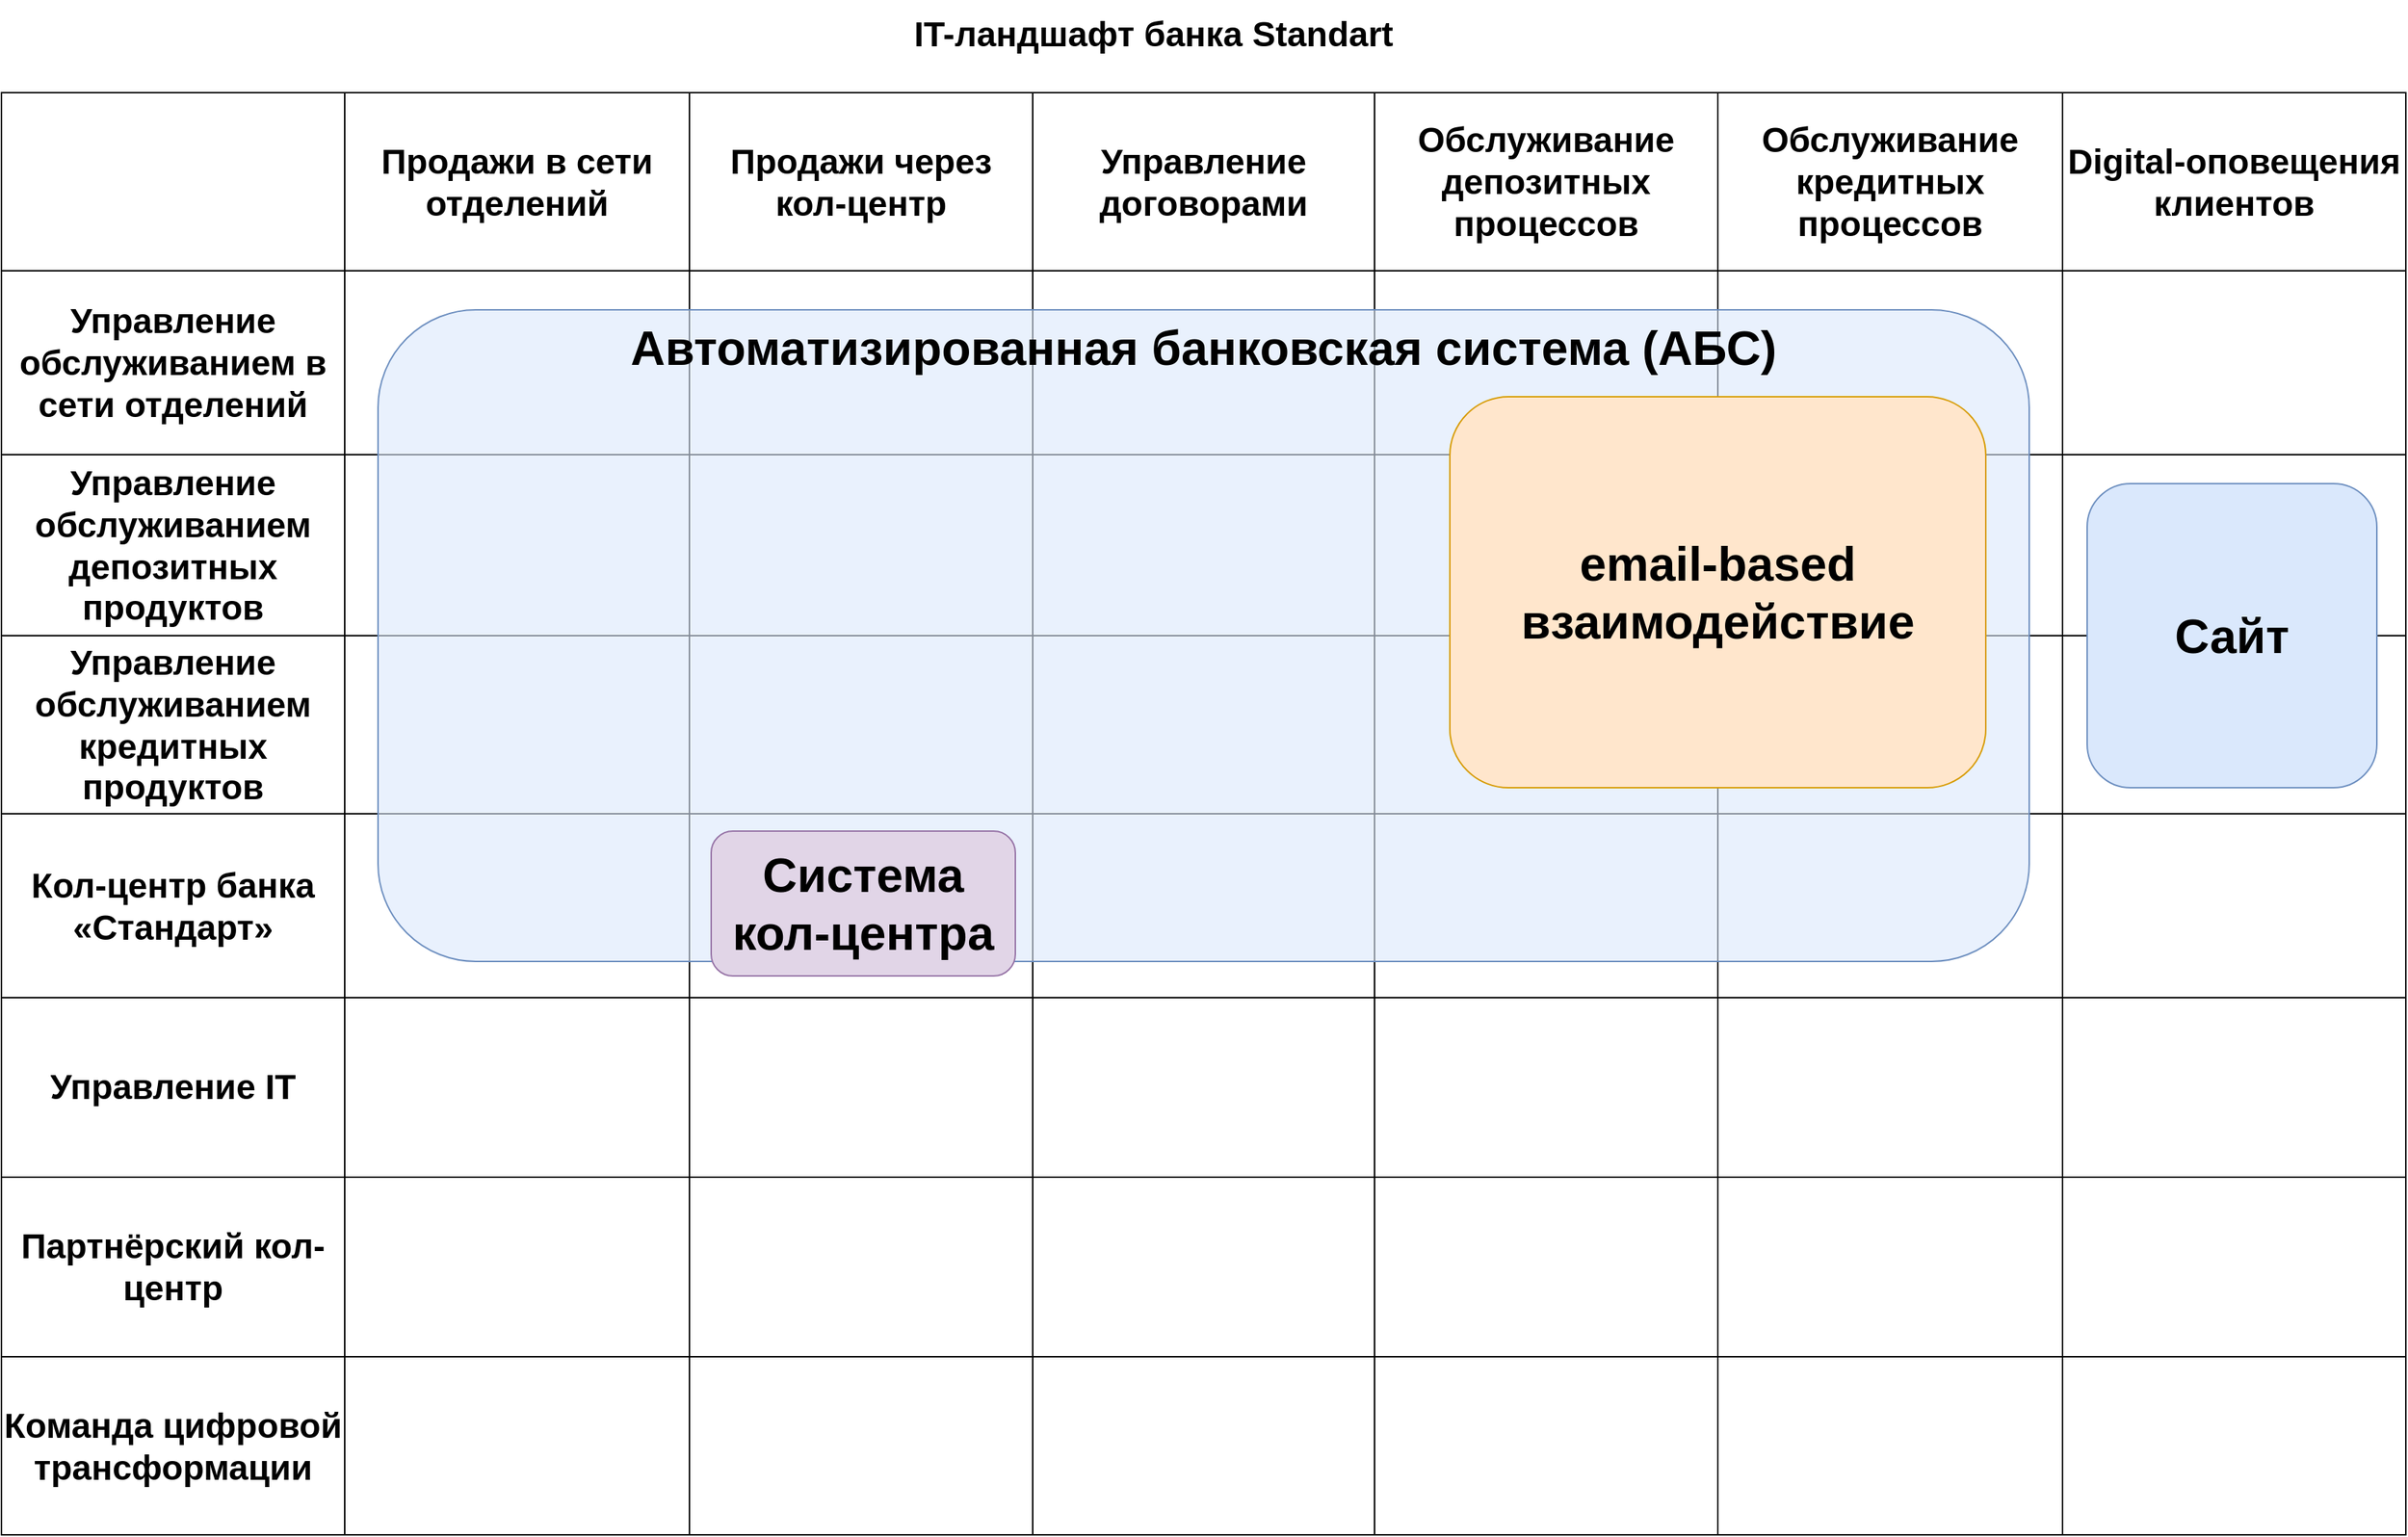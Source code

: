 <mxfile version="22.1.22" type="embed">
  <diagram name="Page-1" id="bd83a815-5ea8-2e97-e5ec-87c9f400f2fa">
    <mxGraphModel dx="878" dy="788" grid="1" gridSize="10" guides="1" tooltips="1" connect="1" arrows="1" fold="1" page="1" pageScale="1.5" pageWidth="1169" pageHeight="826" background="none" math="0" shadow="0">
      <root>
        <mxCell id="0" style=";html=1;" />
        <mxCell id="1" style=";html=1;" parent="0" />
        <mxCell id="1516e18e63f93b96-3" value="IT-ландшафт банка Standart" style="text;strokeColor=none;fillColor=none;html=1;fontSize=24;fontStyle=1;verticalAlign=middle;align=center;rounded=0;shadow=1;" parent="1" vertex="1">
          <mxGeometry x="650" y="10" width="390" height="40" as="geometry" />
        </mxCell>
        <mxCell id="dqxuyDivvNYWQ5ZtCa04-163" value="" style="shape=table;startSize=0;container=1;collapsible=0;childLayout=tableLayout;" parent="1" vertex="1">
          <mxGeometry x="50" y="70" width="1660" height="996" as="geometry" />
        </mxCell>
        <mxCell id="dqxuyDivvNYWQ5ZtCa04-164" value="" style="shape=tableRow;horizontal=0;startSize=0;swimlaneHead=0;swimlaneBody=0;strokeColor=inherit;top=0;left=0;bottom=0;right=0;collapsible=0;dropTarget=0;fillColor=none;points=[[0,0.5],[1,0.5]];portConstraint=eastwest;" parent="dqxuyDivvNYWQ5ZtCa04-163" vertex="1">
          <mxGeometry width="1660" height="123" as="geometry" />
        </mxCell>
        <mxCell id="dqxuyDivvNYWQ5ZtCa04-165" value="" style="shape=partialRectangle;html=1;whiteSpace=wrap;connectable=0;strokeColor=inherit;overflow=hidden;fillColor=none;top=0;left=0;bottom=0;right=0;pointerEvents=1;" parent="dqxuyDivvNYWQ5ZtCa04-164" vertex="1">
          <mxGeometry width="237" height="123" as="geometry">
            <mxRectangle width="237" height="123" as="alternateBounds" />
          </mxGeometry>
        </mxCell>
        <mxCell id="dqxuyDivvNYWQ5ZtCa04-166" value="&lt;span style=&quot;font-size: 24px;&quot;&gt;&lt;b&gt;Продажи в сети отделений&lt;/b&gt;&lt;/span&gt;" style="shape=partialRectangle;html=1;whiteSpace=wrap;connectable=0;strokeColor=inherit;overflow=hidden;fillColor=none;top=0;left=0;bottom=0;right=0;pointerEvents=1;" parent="dqxuyDivvNYWQ5ZtCa04-164" vertex="1">
          <mxGeometry x="237" width="238" height="123" as="geometry">
            <mxRectangle width="238" height="123" as="alternateBounds" />
          </mxGeometry>
        </mxCell>
        <mxCell id="dqxuyDivvNYWQ5ZtCa04-167" value="&lt;span style=&quot;font-size: 24px;&quot;&gt;&lt;b&gt;Продажи через кол-центр&lt;/b&gt;&lt;/span&gt;" style="shape=partialRectangle;html=1;whiteSpace=wrap;connectable=0;strokeColor=inherit;overflow=hidden;fillColor=none;top=0;left=0;bottom=0;right=0;pointerEvents=1;" parent="dqxuyDivvNYWQ5ZtCa04-164" vertex="1">
          <mxGeometry x="475" width="237" height="123" as="geometry">
            <mxRectangle width="237" height="123" as="alternateBounds" />
          </mxGeometry>
        </mxCell>
        <mxCell id="dqxuyDivvNYWQ5ZtCa04-168" value="&lt;b style=&quot;font-size: 24px;&quot;&gt;Управление договорами&lt;/b&gt;" style="shape=partialRectangle;html=1;whiteSpace=wrap;connectable=0;strokeColor=inherit;overflow=hidden;fillColor=none;top=0;left=0;bottom=0;right=0;pointerEvents=1;" parent="dqxuyDivvNYWQ5ZtCa04-164" vertex="1">
          <mxGeometry x="712" width="236" height="123" as="geometry">
            <mxRectangle width="236" height="123" as="alternateBounds" />
          </mxGeometry>
        </mxCell>
        <mxCell id="dqxuyDivvNYWQ5ZtCa04-169" value="&lt;span style=&quot;font-size: 24px;&quot;&gt;&lt;b&gt;Обслуживание депозитных процессов&lt;/b&gt;&lt;/span&gt;" style="shape=partialRectangle;html=1;whiteSpace=wrap;connectable=0;strokeColor=inherit;overflow=hidden;fillColor=none;top=0;left=0;bottom=0;right=0;pointerEvents=1;" parent="dqxuyDivvNYWQ5ZtCa04-164" vertex="1">
          <mxGeometry x="948" width="237" height="123" as="geometry">
            <mxRectangle width="237" height="123" as="alternateBounds" />
          </mxGeometry>
        </mxCell>
        <mxCell id="dqxuyDivvNYWQ5ZtCa04-170" value="&lt;span style=&quot;font-size: 24px;&quot;&gt;&lt;b&gt;Обслуживание кредитных процессов&lt;/b&gt;&lt;/span&gt;" style="shape=partialRectangle;html=1;whiteSpace=wrap;connectable=0;strokeColor=inherit;overflow=hidden;fillColor=none;top=0;left=0;bottom=0;right=0;pointerEvents=1;" parent="dqxuyDivvNYWQ5ZtCa04-164" vertex="1">
          <mxGeometry x="1185" width="238" height="123" as="geometry">
            <mxRectangle width="238" height="123" as="alternateBounds" />
          </mxGeometry>
        </mxCell>
        <mxCell id="dqxuyDivvNYWQ5ZtCa04-171" value="&lt;b style=&quot;font-size: 24px;&quot;&gt;Digital-оповещения клиентов&lt;/b&gt;&lt;span style=&quot;font-size: 24px;&quot;&gt;&lt;b&gt;&lt;/b&gt;&lt;/span&gt;" style="shape=partialRectangle;html=1;whiteSpace=wrap;connectable=0;strokeColor=inherit;overflow=hidden;fillColor=none;top=0;left=0;bottom=0;right=0;pointerEvents=1;" parent="dqxuyDivvNYWQ5ZtCa04-164" vertex="1">
          <mxGeometry x="1423" width="237" height="123" as="geometry">
            <mxRectangle width="237" height="123" as="alternateBounds" />
          </mxGeometry>
        </mxCell>
        <mxCell id="dqxuyDivvNYWQ5ZtCa04-172" value="" style="shape=tableRow;horizontal=0;startSize=0;swimlaneHead=0;swimlaneBody=0;strokeColor=inherit;top=0;left=0;bottom=0;right=0;collapsible=0;dropTarget=0;fillColor=none;points=[[0,0.5],[1,0.5]];portConstraint=eastwest;" parent="dqxuyDivvNYWQ5ZtCa04-163" vertex="1">
          <mxGeometry y="123" width="1660" height="127" as="geometry" />
        </mxCell>
        <mxCell id="dqxuyDivvNYWQ5ZtCa04-173" value="&lt;span style=&quot;font-size: 24px; font-weight: 700;&quot;&gt;Управление обслуживанием в сети отделений&lt;/span&gt;" style="shape=partialRectangle;html=1;whiteSpace=wrap;connectable=0;strokeColor=inherit;overflow=hidden;fillColor=none;top=0;left=0;bottom=0;right=0;pointerEvents=1;" parent="dqxuyDivvNYWQ5ZtCa04-172" vertex="1">
          <mxGeometry width="237" height="127" as="geometry">
            <mxRectangle width="237" height="127" as="alternateBounds" />
          </mxGeometry>
        </mxCell>
        <mxCell id="dqxuyDivvNYWQ5ZtCa04-174" value="" style="shape=partialRectangle;html=1;whiteSpace=wrap;connectable=0;strokeColor=inherit;overflow=hidden;fillColor=none;top=0;left=0;bottom=0;right=0;pointerEvents=1;" parent="dqxuyDivvNYWQ5ZtCa04-172" vertex="1">
          <mxGeometry x="237" width="238" height="127" as="geometry">
            <mxRectangle width="238" height="127" as="alternateBounds" />
          </mxGeometry>
        </mxCell>
        <mxCell id="dqxuyDivvNYWQ5ZtCa04-175" value="" style="shape=partialRectangle;html=1;whiteSpace=wrap;connectable=0;strokeColor=inherit;overflow=hidden;fillColor=none;top=0;left=0;bottom=0;right=0;pointerEvents=1;" parent="dqxuyDivvNYWQ5ZtCa04-172" vertex="1">
          <mxGeometry x="475" width="237" height="127" as="geometry">
            <mxRectangle width="237" height="127" as="alternateBounds" />
          </mxGeometry>
        </mxCell>
        <mxCell id="dqxuyDivvNYWQ5ZtCa04-176" value="" style="shape=partialRectangle;html=1;whiteSpace=wrap;connectable=0;strokeColor=inherit;overflow=hidden;fillColor=none;top=0;left=0;bottom=0;right=0;pointerEvents=1;" parent="dqxuyDivvNYWQ5ZtCa04-172" vertex="1">
          <mxGeometry x="712" width="236" height="127" as="geometry">
            <mxRectangle width="236" height="127" as="alternateBounds" />
          </mxGeometry>
        </mxCell>
        <mxCell id="dqxuyDivvNYWQ5ZtCa04-177" value="" style="shape=partialRectangle;html=1;whiteSpace=wrap;connectable=0;strokeColor=inherit;overflow=hidden;fillColor=none;top=0;left=0;bottom=0;right=0;pointerEvents=1;" parent="dqxuyDivvNYWQ5ZtCa04-172" vertex="1">
          <mxGeometry x="948" width="237" height="127" as="geometry">
            <mxRectangle width="237" height="127" as="alternateBounds" />
          </mxGeometry>
        </mxCell>
        <mxCell id="dqxuyDivvNYWQ5ZtCa04-178" value="" style="shape=partialRectangle;html=1;whiteSpace=wrap;connectable=0;strokeColor=inherit;overflow=hidden;fillColor=none;top=0;left=0;bottom=0;right=0;pointerEvents=1;" parent="dqxuyDivvNYWQ5ZtCa04-172" vertex="1">
          <mxGeometry x="1185" width="238" height="127" as="geometry">
            <mxRectangle width="238" height="127" as="alternateBounds" />
          </mxGeometry>
        </mxCell>
        <mxCell id="dqxuyDivvNYWQ5ZtCa04-179" value="" style="shape=partialRectangle;html=1;whiteSpace=wrap;connectable=0;strokeColor=inherit;overflow=hidden;fillColor=none;top=0;left=0;bottom=0;right=0;pointerEvents=1;" parent="dqxuyDivvNYWQ5ZtCa04-172" vertex="1">
          <mxGeometry x="1423" width="237" height="127" as="geometry">
            <mxRectangle width="237" height="127" as="alternateBounds" />
          </mxGeometry>
        </mxCell>
        <mxCell id="dqxuyDivvNYWQ5ZtCa04-180" value="" style="shape=tableRow;horizontal=0;startSize=0;swimlaneHead=0;swimlaneBody=0;strokeColor=inherit;top=0;left=0;bottom=0;right=0;collapsible=0;dropTarget=0;fillColor=none;points=[[0,0.5],[1,0.5]];portConstraint=eastwest;" parent="dqxuyDivvNYWQ5ZtCa04-163" vertex="1">
          <mxGeometry y="250" width="1660" height="125" as="geometry" />
        </mxCell>
        <mxCell id="dqxuyDivvNYWQ5ZtCa04-181" value="&lt;b style=&quot;font-size: 24px;&quot;&gt;Управление обслуживанием депозитных продуктов&lt;/b&gt;" style="shape=partialRectangle;html=1;whiteSpace=wrap;connectable=0;strokeColor=inherit;overflow=hidden;fillColor=none;top=0;left=0;bottom=0;right=0;pointerEvents=1;" parent="dqxuyDivvNYWQ5ZtCa04-180" vertex="1">
          <mxGeometry width="237" height="125" as="geometry">
            <mxRectangle width="237" height="125" as="alternateBounds" />
          </mxGeometry>
        </mxCell>
        <mxCell id="dqxuyDivvNYWQ5ZtCa04-182" value="" style="shape=partialRectangle;html=1;whiteSpace=wrap;connectable=0;strokeColor=inherit;overflow=hidden;fillColor=none;top=0;left=0;bottom=0;right=0;pointerEvents=1;" parent="dqxuyDivvNYWQ5ZtCa04-180" vertex="1">
          <mxGeometry x="237" width="238" height="125" as="geometry">
            <mxRectangle width="238" height="125" as="alternateBounds" />
          </mxGeometry>
        </mxCell>
        <mxCell id="dqxuyDivvNYWQ5ZtCa04-183" value="" style="shape=partialRectangle;html=1;whiteSpace=wrap;connectable=0;strokeColor=inherit;overflow=hidden;fillColor=none;top=0;left=0;bottom=0;right=0;pointerEvents=1;" parent="dqxuyDivvNYWQ5ZtCa04-180" vertex="1">
          <mxGeometry x="475" width="237" height="125" as="geometry">
            <mxRectangle width="237" height="125" as="alternateBounds" />
          </mxGeometry>
        </mxCell>
        <mxCell id="dqxuyDivvNYWQ5ZtCa04-184" value="" style="shape=partialRectangle;html=1;whiteSpace=wrap;connectable=0;strokeColor=inherit;overflow=hidden;fillColor=none;top=0;left=0;bottom=0;right=0;pointerEvents=1;" parent="dqxuyDivvNYWQ5ZtCa04-180" vertex="1">
          <mxGeometry x="712" width="236" height="125" as="geometry">
            <mxRectangle width="236" height="125" as="alternateBounds" />
          </mxGeometry>
        </mxCell>
        <mxCell id="dqxuyDivvNYWQ5ZtCa04-185" value="" style="shape=partialRectangle;html=1;whiteSpace=wrap;connectable=0;strokeColor=inherit;overflow=hidden;fillColor=none;top=0;left=0;bottom=0;right=0;pointerEvents=1;" parent="dqxuyDivvNYWQ5ZtCa04-180" vertex="1">
          <mxGeometry x="948" width="237" height="125" as="geometry">
            <mxRectangle width="237" height="125" as="alternateBounds" />
          </mxGeometry>
        </mxCell>
        <mxCell id="dqxuyDivvNYWQ5ZtCa04-186" value="" style="shape=partialRectangle;html=1;whiteSpace=wrap;connectable=0;strokeColor=inherit;overflow=hidden;fillColor=none;top=0;left=0;bottom=0;right=0;pointerEvents=1;" parent="dqxuyDivvNYWQ5ZtCa04-180" vertex="1">
          <mxGeometry x="1185" width="238" height="125" as="geometry">
            <mxRectangle width="238" height="125" as="alternateBounds" />
          </mxGeometry>
        </mxCell>
        <mxCell id="dqxuyDivvNYWQ5ZtCa04-187" value="" style="shape=partialRectangle;html=1;whiteSpace=wrap;connectable=0;strokeColor=inherit;overflow=hidden;fillColor=none;top=0;left=0;bottom=0;right=0;pointerEvents=1;" parent="dqxuyDivvNYWQ5ZtCa04-180" vertex="1">
          <mxGeometry x="1423" width="237" height="125" as="geometry">
            <mxRectangle width="237" height="125" as="alternateBounds" />
          </mxGeometry>
        </mxCell>
        <mxCell id="dqxuyDivvNYWQ5ZtCa04-188" value="" style="shape=tableRow;horizontal=0;startSize=0;swimlaneHead=0;swimlaneBody=0;strokeColor=inherit;top=0;left=0;bottom=0;right=0;collapsible=0;dropTarget=0;fillColor=none;points=[[0,0.5],[1,0.5]];portConstraint=eastwest;" parent="dqxuyDivvNYWQ5ZtCa04-163" vertex="1">
          <mxGeometry y="375" width="1660" height="123" as="geometry" />
        </mxCell>
        <mxCell id="dqxuyDivvNYWQ5ZtCa04-189" value="&lt;b style=&quot;color: light-dark(rgb(0, 0, 0), rgb(255, 255, 255)); background-color: transparent; font-size: 24px;&quot;&gt;Управление обслуживанием кредитных продуктов&lt;/b&gt;&lt;b style=&quot;font-size: 24px;&quot;&gt;&lt;/b&gt;" style="shape=partialRectangle;html=1;whiteSpace=wrap;connectable=0;strokeColor=inherit;overflow=hidden;fillColor=none;top=0;left=0;bottom=0;right=0;pointerEvents=1;" parent="dqxuyDivvNYWQ5ZtCa04-188" vertex="1">
          <mxGeometry width="237" height="123" as="geometry">
            <mxRectangle width="237" height="123" as="alternateBounds" />
          </mxGeometry>
        </mxCell>
        <mxCell id="dqxuyDivvNYWQ5ZtCa04-190" value="" style="shape=partialRectangle;html=1;whiteSpace=wrap;connectable=0;strokeColor=inherit;overflow=hidden;fillColor=none;top=0;left=0;bottom=0;right=0;pointerEvents=1;" parent="dqxuyDivvNYWQ5ZtCa04-188" vertex="1">
          <mxGeometry x="237" width="238" height="123" as="geometry">
            <mxRectangle width="238" height="123" as="alternateBounds" />
          </mxGeometry>
        </mxCell>
        <mxCell id="dqxuyDivvNYWQ5ZtCa04-191" value="" style="shape=partialRectangle;html=1;whiteSpace=wrap;connectable=0;strokeColor=inherit;overflow=hidden;fillColor=none;top=0;left=0;bottom=0;right=0;pointerEvents=1;" parent="dqxuyDivvNYWQ5ZtCa04-188" vertex="1">
          <mxGeometry x="475" width="237" height="123" as="geometry">
            <mxRectangle width="237" height="123" as="alternateBounds" />
          </mxGeometry>
        </mxCell>
        <mxCell id="dqxuyDivvNYWQ5ZtCa04-192" value="" style="shape=partialRectangle;html=1;whiteSpace=wrap;connectable=0;strokeColor=inherit;overflow=hidden;fillColor=none;top=0;left=0;bottom=0;right=0;pointerEvents=1;" parent="dqxuyDivvNYWQ5ZtCa04-188" vertex="1">
          <mxGeometry x="712" width="236" height="123" as="geometry">
            <mxRectangle width="236" height="123" as="alternateBounds" />
          </mxGeometry>
        </mxCell>
        <mxCell id="dqxuyDivvNYWQ5ZtCa04-193" value="" style="shape=partialRectangle;html=1;whiteSpace=wrap;connectable=0;strokeColor=inherit;overflow=hidden;fillColor=none;top=0;left=0;bottom=0;right=0;pointerEvents=1;" parent="dqxuyDivvNYWQ5ZtCa04-188" vertex="1">
          <mxGeometry x="948" width="237" height="123" as="geometry">
            <mxRectangle width="237" height="123" as="alternateBounds" />
          </mxGeometry>
        </mxCell>
        <mxCell id="dqxuyDivvNYWQ5ZtCa04-194" value="" style="shape=partialRectangle;html=1;whiteSpace=wrap;connectable=0;strokeColor=inherit;overflow=hidden;fillColor=none;top=0;left=0;bottom=0;right=0;pointerEvents=1;" parent="dqxuyDivvNYWQ5ZtCa04-188" vertex="1">
          <mxGeometry x="1185" width="238" height="123" as="geometry">
            <mxRectangle width="238" height="123" as="alternateBounds" />
          </mxGeometry>
        </mxCell>
        <mxCell id="dqxuyDivvNYWQ5ZtCa04-195" value="" style="shape=partialRectangle;html=1;whiteSpace=wrap;connectable=0;strokeColor=inherit;overflow=hidden;fillColor=none;top=0;left=0;bottom=0;right=0;pointerEvents=1;" parent="dqxuyDivvNYWQ5ZtCa04-188" vertex="1">
          <mxGeometry x="1423" width="237" height="123" as="geometry">
            <mxRectangle width="237" height="123" as="alternateBounds" />
          </mxGeometry>
        </mxCell>
        <mxCell id="dqxuyDivvNYWQ5ZtCa04-204" value="" style="shape=tableRow;horizontal=0;startSize=0;swimlaneHead=0;swimlaneBody=0;strokeColor=inherit;top=0;left=0;bottom=0;right=0;collapsible=0;dropTarget=0;fillColor=none;points=[[0,0.5],[1,0.5]];portConstraint=eastwest;" parent="dqxuyDivvNYWQ5ZtCa04-163" vertex="1">
          <mxGeometry y="498" width="1660" height="127" as="geometry" />
        </mxCell>
        <mxCell id="dqxuyDivvNYWQ5ZtCa04-205" value="&lt;div&gt;&lt;b style=&quot;background-color: transparent; color: light-dark(rgb(0, 0, 0), rgb(255, 255, 255)); font-size: 24px;&quot;&gt;Кол-центр банка «Стандарт»&lt;/b&gt;&lt;/div&gt;" style="shape=partialRectangle;html=1;whiteSpace=wrap;connectable=0;strokeColor=inherit;overflow=hidden;fillColor=none;top=0;left=0;bottom=0;right=0;pointerEvents=1;" parent="dqxuyDivvNYWQ5ZtCa04-204" vertex="1">
          <mxGeometry width="237" height="127" as="geometry">
            <mxRectangle width="237" height="127" as="alternateBounds" />
          </mxGeometry>
        </mxCell>
        <mxCell id="dqxuyDivvNYWQ5ZtCa04-206" value="" style="shape=partialRectangle;html=1;whiteSpace=wrap;connectable=0;strokeColor=inherit;overflow=hidden;fillColor=none;top=0;left=0;bottom=0;right=0;pointerEvents=1;" parent="dqxuyDivvNYWQ5ZtCa04-204" vertex="1">
          <mxGeometry x="237" width="238" height="127" as="geometry">
            <mxRectangle width="238" height="127" as="alternateBounds" />
          </mxGeometry>
        </mxCell>
        <mxCell id="dqxuyDivvNYWQ5ZtCa04-207" value="" style="shape=partialRectangle;html=1;whiteSpace=wrap;connectable=0;strokeColor=inherit;overflow=hidden;fillColor=none;top=0;left=0;bottom=0;right=0;pointerEvents=1;" parent="dqxuyDivvNYWQ5ZtCa04-204" vertex="1">
          <mxGeometry x="475" width="237" height="127" as="geometry">
            <mxRectangle width="237" height="127" as="alternateBounds" />
          </mxGeometry>
        </mxCell>
        <mxCell id="dqxuyDivvNYWQ5ZtCa04-208" value="" style="shape=partialRectangle;html=1;whiteSpace=wrap;connectable=0;strokeColor=inherit;overflow=hidden;fillColor=none;top=0;left=0;bottom=0;right=0;pointerEvents=1;" parent="dqxuyDivvNYWQ5ZtCa04-204" vertex="1">
          <mxGeometry x="712" width="236" height="127" as="geometry">
            <mxRectangle width="236" height="127" as="alternateBounds" />
          </mxGeometry>
        </mxCell>
        <mxCell id="dqxuyDivvNYWQ5ZtCa04-209" value="" style="shape=partialRectangle;html=1;whiteSpace=wrap;connectable=0;strokeColor=inherit;overflow=hidden;fillColor=none;top=0;left=0;bottom=0;right=0;pointerEvents=1;" parent="dqxuyDivvNYWQ5ZtCa04-204" vertex="1">
          <mxGeometry x="948" width="237" height="127" as="geometry">
            <mxRectangle width="237" height="127" as="alternateBounds" />
          </mxGeometry>
        </mxCell>
        <mxCell id="dqxuyDivvNYWQ5ZtCa04-210" value="" style="shape=partialRectangle;html=1;whiteSpace=wrap;connectable=0;strokeColor=inherit;overflow=hidden;fillColor=none;top=0;left=0;bottom=0;right=0;pointerEvents=1;" parent="dqxuyDivvNYWQ5ZtCa04-204" vertex="1">
          <mxGeometry x="1185" width="238" height="127" as="geometry">
            <mxRectangle width="238" height="127" as="alternateBounds" />
          </mxGeometry>
        </mxCell>
        <mxCell id="dqxuyDivvNYWQ5ZtCa04-211" value="" style="shape=partialRectangle;html=1;whiteSpace=wrap;connectable=0;strokeColor=inherit;overflow=hidden;fillColor=none;top=0;left=0;bottom=0;right=0;pointerEvents=1;" parent="dqxuyDivvNYWQ5ZtCa04-204" vertex="1">
          <mxGeometry x="1423" width="237" height="127" as="geometry">
            <mxRectangle width="237" height="127" as="alternateBounds" />
          </mxGeometry>
        </mxCell>
        <mxCell id="dqxuyDivvNYWQ5ZtCa04-212" value="" style="shape=tableRow;horizontal=0;startSize=0;swimlaneHead=0;swimlaneBody=0;strokeColor=inherit;top=0;left=0;bottom=0;right=0;collapsible=0;dropTarget=0;fillColor=none;points=[[0,0.5],[1,0.5]];portConstraint=eastwest;" parent="dqxuyDivvNYWQ5ZtCa04-163" vertex="1">
          <mxGeometry y="625" width="1660" height="124" as="geometry" />
        </mxCell>
        <mxCell id="dqxuyDivvNYWQ5ZtCa04-213" value="&lt;div&gt;&lt;b style=&quot;background-color: transparent; color: light-dark(rgb(0, 0, 0), rgb(255, 255, 255)); font-size: 24px;&quot;&gt;Управление IT&lt;/b&gt;&lt;/div&gt;" style="shape=partialRectangle;html=1;whiteSpace=wrap;connectable=0;strokeColor=inherit;overflow=hidden;fillColor=none;top=0;left=0;bottom=0;right=0;pointerEvents=1;" parent="dqxuyDivvNYWQ5ZtCa04-212" vertex="1">
          <mxGeometry width="237" height="124" as="geometry">
            <mxRectangle width="237" height="124" as="alternateBounds" />
          </mxGeometry>
        </mxCell>
        <mxCell id="dqxuyDivvNYWQ5ZtCa04-214" value="" style="shape=partialRectangle;html=1;whiteSpace=wrap;connectable=0;strokeColor=inherit;overflow=hidden;fillColor=none;top=0;left=0;bottom=0;right=0;pointerEvents=1;" parent="dqxuyDivvNYWQ5ZtCa04-212" vertex="1">
          <mxGeometry x="237" width="238" height="124" as="geometry">
            <mxRectangle width="238" height="124" as="alternateBounds" />
          </mxGeometry>
        </mxCell>
        <mxCell id="dqxuyDivvNYWQ5ZtCa04-215" value="" style="shape=partialRectangle;html=1;whiteSpace=wrap;connectable=0;strokeColor=inherit;overflow=hidden;fillColor=none;top=0;left=0;bottom=0;right=0;pointerEvents=1;" parent="dqxuyDivvNYWQ5ZtCa04-212" vertex="1">
          <mxGeometry x="475" width="237" height="124" as="geometry">
            <mxRectangle width="237" height="124" as="alternateBounds" />
          </mxGeometry>
        </mxCell>
        <mxCell id="dqxuyDivvNYWQ5ZtCa04-216" value="" style="shape=partialRectangle;html=1;whiteSpace=wrap;connectable=0;strokeColor=inherit;overflow=hidden;fillColor=none;top=0;left=0;bottom=0;right=0;pointerEvents=1;" parent="dqxuyDivvNYWQ5ZtCa04-212" vertex="1">
          <mxGeometry x="712" width="236" height="124" as="geometry">
            <mxRectangle width="236" height="124" as="alternateBounds" />
          </mxGeometry>
        </mxCell>
        <mxCell id="dqxuyDivvNYWQ5ZtCa04-217" value="" style="shape=partialRectangle;html=1;whiteSpace=wrap;connectable=0;strokeColor=inherit;overflow=hidden;fillColor=none;top=0;left=0;bottom=0;right=0;pointerEvents=1;" parent="dqxuyDivvNYWQ5ZtCa04-212" vertex="1">
          <mxGeometry x="948" width="237" height="124" as="geometry">
            <mxRectangle width="237" height="124" as="alternateBounds" />
          </mxGeometry>
        </mxCell>
        <mxCell id="dqxuyDivvNYWQ5ZtCa04-218" value="" style="shape=partialRectangle;html=1;whiteSpace=wrap;connectable=0;strokeColor=inherit;overflow=hidden;fillColor=none;top=0;left=0;bottom=0;right=0;pointerEvents=1;" parent="dqxuyDivvNYWQ5ZtCa04-212" vertex="1">
          <mxGeometry x="1185" width="238" height="124" as="geometry">
            <mxRectangle width="238" height="124" as="alternateBounds" />
          </mxGeometry>
        </mxCell>
        <mxCell id="dqxuyDivvNYWQ5ZtCa04-219" value="" style="shape=partialRectangle;html=1;whiteSpace=wrap;connectable=0;strokeColor=inherit;overflow=hidden;fillColor=none;top=0;left=0;bottom=0;right=0;pointerEvents=1;" parent="dqxuyDivvNYWQ5ZtCa04-212" vertex="1">
          <mxGeometry x="1423" width="237" height="124" as="geometry">
            <mxRectangle width="237" height="124" as="alternateBounds" />
          </mxGeometry>
        </mxCell>
        <mxCell id="dqxuyDivvNYWQ5ZtCa04-220" value="" style="shape=tableRow;horizontal=0;startSize=0;swimlaneHead=0;swimlaneBody=0;strokeColor=inherit;top=0;left=0;bottom=0;right=0;collapsible=0;dropTarget=0;fillColor=none;points=[[0,0.5],[1,0.5]];portConstraint=eastwest;" parent="dqxuyDivvNYWQ5ZtCa04-163" vertex="1">
          <mxGeometry y="749" width="1660" height="124" as="geometry" />
        </mxCell>
        <mxCell id="dqxuyDivvNYWQ5ZtCa04-221" value="&lt;span style=&quot;font-size: 24px;&quot;&gt;&lt;b&gt;Партнёрский кол-центр&lt;/b&gt;&lt;/span&gt;" style="shape=partialRectangle;html=1;whiteSpace=wrap;connectable=0;strokeColor=inherit;overflow=hidden;fillColor=none;top=0;left=0;bottom=0;right=0;pointerEvents=1;" parent="dqxuyDivvNYWQ5ZtCa04-220" vertex="1">
          <mxGeometry width="237" height="124" as="geometry">
            <mxRectangle width="237" height="124" as="alternateBounds" />
          </mxGeometry>
        </mxCell>
        <mxCell id="dqxuyDivvNYWQ5ZtCa04-222" value="" style="shape=partialRectangle;html=1;whiteSpace=wrap;connectable=0;strokeColor=inherit;overflow=hidden;fillColor=none;top=0;left=0;bottom=0;right=0;pointerEvents=1;" parent="dqxuyDivvNYWQ5ZtCa04-220" vertex="1">
          <mxGeometry x="237" width="238" height="124" as="geometry">
            <mxRectangle width="238" height="124" as="alternateBounds" />
          </mxGeometry>
        </mxCell>
        <mxCell id="dqxuyDivvNYWQ5ZtCa04-223" value="" style="shape=partialRectangle;html=1;whiteSpace=wrap;connectable=0;strokeColor=inherit;overflow=hidden;fillColor=none;top=0;left=0;bottom=0;right=0;pointerEvents=1;" parent="dqxuyDivvNYWQ5ZtCa04-220" vertex="1">
          <mxGeometry x="475" width="237" height="124" as="geometry">
            <mxRectangle width="237" height="124" as="alternateBounds" />
          </mxGeometry>
        </mxCell>
        <mxCell id="dqxuyDivvNYWQ5ZtCa04-224" value="" style="shape=partialRectangle;html=1;whiteSpace=wrap;connectable=0;strokeColor=inherit;overflow=hidden;fillColor=none;top=0;left=0;bottom=0;right=0;pointerEvents=1;" parent="dqxuyDivvNYWQ5ZtCa04-220" vertex="1">
          <mxGeometry x="712" width="236" height="124" as="geometry">
            <mxRectangle width="236" height="124" as="alternateBounds" />
          </mxGeometry>
        </mxCell>
        <mxCell id="dqxuyDivvNYWQ5ZtCa04-225" value="" style="shape=partialRectangle;html=1;whiteSpace=wrap;connectable=0;strokeColor=inherit;overflow=hidden;fillColor=none;top=0;left=0;bottom=0;right=0;pointerEvents=1;" parent="dqxuyDivvNYWQ5ZtCa04-220" vertex="1">
          <mxGeometry x="948" width="237" height="124" as="geometry">
            <mxRectangle width="237" height="124" as="alternateBounds" />
          </mxGeometry>
        </mxCell>
        <mxCell id="dqxuyDivvNYWQ5ZtCa04-226" value="" style="shape=partialRectangle;html=1;whiteSpace=wrap;connectable=0;strokeColor=inherit;overflow=hidden;fillColor=none;top=0;left=0;bottom=0;right=0;pointerEvents=1;" parent="dqxuyDivvNYWQ5ZtCa04-220" vertex="1">
          <mxGeometry x="1185" width="238" height="124" as="geometry">
            <mxRectangle width="238" height="124" as="alternateBounds" />
          </mxGeometry>
        </mxCell>
        <mxCell id="dqxuyDivvNYWQ5ZtCa04-227" value="" style="shape=partialRectangle;html=1;whiteSpace=wrap;connectable=0;strokeColor=inherit;overflow=hidden;fillColor=none;top=0;left=0;bottom=0;right=0;pointerEvents=1;" parent="dqxuyDivvNYWQ5ZtCa04-220" vertex="1">
          <mxGeometry x="1423" width="237" height="124" as="geometry">
            <mxRectangle width="237" height="124" as="alternateBounds" />
          </mxGeometry>
        </mxCell>
        <mxCell id="dqxuyDivvNYWQ5ZtCa04-228" style="shape=tableRow;horizontal=0;startSize=0;swimlaneHead=0;swimlaneBody=0;strokeColor=inherit;top=0;left=0;bottom=0;right=0;collapsible=0;dropTarget=0;fillColor=none;points=[[0,0.5],[1,0.5]];portConstraint=eastwest;" parent="dqxuyDivvNYWQ5ZtCa04-163" vertex="1">
          <mxGeometry y="873" width="1660" height="123" as="geometry" />
        </mxCell>
        <mxCell id="dqxuyDivvNYWQ5ZtCa04-229" value="&lt;span style=&quot;font-size: 24px;&quot;&gt;&lt;b&gt;Команда цифровой трансформации&lt;/b&gt;&lt;/span&gt;" style="shape=partialRectangle;html=1;whiteSpace=wrap;connectable=0;strokeColor=inherit;overflow=hidden;fillColor=none;top=0;left=0;bottom=0;right=0;pointerEvents=1;" parent="dqxuyDivvNYWQ5ZtCa04-228" vertex="1">
          <mxGeometry width="237" height="123" as="geometry">
            <mxRectangle width="237" height="123" as="alternateBounds" />
          </mxGeometry>
        </mxCell>
        <mxCell id="dqxuyDivvNYWQ5ZtCa04-230" style="shape=partialRectangle;html=1;whiteSpace=wrap;connectable=0;strokeColor=inherit;overflow=hidden;fillColor=none;top=0;left=0;bottom=0;right=0;pointerEvents=1;" parent="dqxuyDivvNYWQ5ZtCa04-228" vertex="1">
          <mxGeometry x="237" width="238" height="123" as="geometry">
            <mxRectangle width="238" height="123" as="alternateBounds" />
          </mxGeometry>
        </mxCell>
        <mxCell id="dqxuyDivvNYWQ5ZtCa04-231" style="shape=partialRectangle;html=1;whiteSpace=wrap;connectable=0;strokeColor=inherit;overflow=hidden;fillColor=none;top=0;left=0;bottom=0;right=0;pointerEvents=1;" parent="dqxuyDivvNYWQ5ZtCa04-228" vertex="1">
          <mxGeometry x="475" width="237" height="123" as="geometry">
            <mxRectangle width="237" height="123" as="alternateBounds" />
          </mxGeometry>
        </mxCell>
        <mxCell id="dqxuyDivvNYWQ5ZtCa04-232" style="shape=partialRectangle;html=1;whiteSpace=wrap;connectable=0;strokeColor=inherit;overflow=hidden;fillColor=none;top=0;left=0;bottom=0;right=0;pointerEvents=1;" parent="dqxuyDivvNYWQ5ZtCa04-228" vertex="1">
          <mxGeometry x="712" width="236" height="123" as="geometry">
            <mxRectangle width="236" height="123" as="alternateBounds" />
          </mxGeometry>
        </mxCell>
        <mxCell id="dqxuyDivvNYWQ5ZtCa04-233" style="shape=partialRectangle;html=1;whiteSpace=wrap;connectable=0;strokeColor=inherit;overflow=hidden;fillColor=none;top=0;left=0;bottom=0;right=0;pointerEvents=1;" parent="dqxuyDivvNYWQ5ZtCa04-228" vertex="1">
          <mxGeometry x="948" width="237" height="123" as="geometry">
            <mxRectangle width="237" height="123" as="alternateBounds" />
          </mxGeometry>
        </mxCell>
        <mxCell id="dqxuyDivvNYWQ5ZtCa04-234" style="shape=partialRectangle;html=1;whiteSpace=wrap;connectable=0;strokeColor=inherit;overflow=hidden;fillColor=none;top=0;left=0;bottom=0;right=0;pointerEvents=1;" parent="dqxuyDivvNYWQ5ZtCa04-228" vertex="1">
          <mxGeometry x="1185" width="238" height="123" as="geometry">
            <mxRectangle width="238" height="123" as="alternateBounds" />
          </mxGeometry>
        </mxCell>
        <mxCell id="dqxuyDivvNYWQ5ZtCa04-235" style="shape=partialRectangle;html=1;whiteSpace=wrap;connectable=0;strokeColor=inherit;overflow=hidden;fillColor=none;top=0;left=0;bottom=0;right=0;pointerEvents=1;" parent="dqxuyDivvNYWQ5ZtCa04-228" vertex="1">
          <mxGeometry x="1423" width="237" height="123" as="geometry">
            <mxRectangle width="237" height="123" as="alternateBounds" />
          </mxGeometry>
        </mxCell>
        <mxCell id="dqxuyDivvNYWQ5ZtCa04-238" value="Автоматизированная банковская система (АБС)" style="rounded=1;whiteSpace=wrap;html=1;fillColor=#dae8fc;strokeColor=#6c8ebf;fontSize=33;fontStyle=1;verticalAlign=top;fillOpacity=60;" parent="1" vertex="1">
          <mxGeometry x="310" y="220" width="1140" height="450" as="geometry" />
        </mxCell>
        <mxCell id="dqxuyDivvNYWQ5ZtCa04-239" value="Система кол-центра" style="rounded=1;whiteSpace=wrap;html=1;fillColor=#e1d5e7;strokeColor=#9673a6;fontSize=33;fontStyle=1" parent="1" vertex="1">
          <mxGeometry x="540" y="580" width="210" height="100" as="geometry" />
        </mxCell>
        <mxCell id="dqxuyDivvNYWQ5ZtCa04-243" value="Сайт" style="rounded=1;whiteSpace=wrap;html=1;fillColor=#dae8fc;strokeColor=#6c8ebf;fontSize=33;fontStyle=1" parent="1" vertex="1">
          <mxGeometry x="1490" y="340" width="200" height="210" as="geometry" />
        </mxCell>
        <mxCell id="dqxuyDivvNYWQ5ZtCa04-247" value="email-based взаимодействие" style="rounded=1;whiteSpace=wrap;html=1;fillColor=#ffe6cc;strokeColor=#d79b00;fontSize=33;fontStyle=1" parent="1" vertex="1">
          <mxGeometry x="1050" y="280" width="370" height="270" as="geometry" />
        </mxCell>
      </root>
    </mxGraphModel>
  </diagram>
</mxfile>
